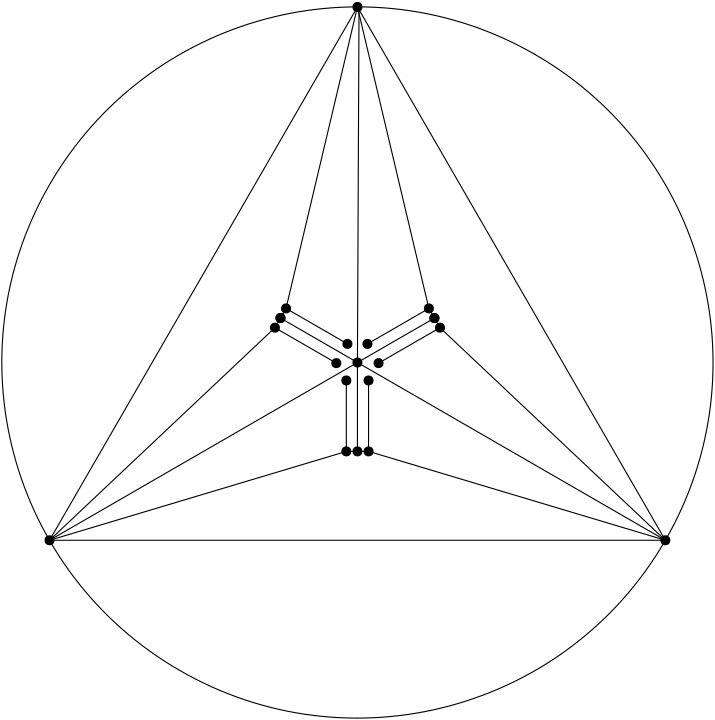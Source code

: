 <?xml version="1.0"?>
<!DOCTYPE ipe SYSTEM "ipe.dtd">
<ipe version="70005" creator="Ipe 7.1.4">
<info created="D:20140602185303" modified="D:20140602185336"/>
<ipestyle name="basic">
<symbol name="arrow/arc(spx)">
<path stroke="sym-stroke" fill="sym-stroke" pen="sym-pen">
0 0 m
-1 0.333 l
-1 -0.333 l
h
</path>
</symbol>
<symbol name="arrow/farc(spx)">
<path stroke="sym-stroke" fill="white" pen="sym-pen">
0 0 m
-1 0.333 l
-1 -0.333 l
h
</path>
</symbol>
<symbol name="mark/circle(sx)" transformations="translations">
<path fill="sym-stroke">
0.6 0 0 0.6 0 0 e
0.4 0 0 0.4 0 0 e
</path>
</symbol>
<symbol name="mark/disk(sx)" transformations="translations">
<path fill="sym-stroke">
0.6 0 0 0.6 0 0 e
</path>
</symbol>
<symbol name="mark/fdisk(sfx)" transformations="translations">
<group>
<path fill="sym-fill">
0.5 0 0 0.5 0 0 e
</path>
<path fill="sym-stroke" fillrule="eofill">
0.6 0 0 0.6 0 0 e
0.4 0 0 0.4 0 0 e
</path>
</group>
</symbol>
<symbol name="mark/box(sx)" transformations="translations">
<path fill="sym-stroke" fillrule="eofill">
-0.6 -0.6 m
0.6 -0.6 l
0.6 0.6 l
-0.6 0.6 l
h
-0.4 -0.4 m
0.4 -0.4 l
0.4 0.4 l
-0.4 0.4 l
h
</path>
</symbol>
<symbol name="mark/square(sx)" transformations="translations">
<path fill="sym-stroke">
-0.6 -0.6 m
0.6 -0.6 l
0.6 0.6 l
-0.6 0.6 l
h
</path>
</symbol>
<symbol name="mark/fsquare(sfx)" transformations="translations">
<group>
<path fill="sym-fill">
-0.5 -0.5 m
0.5 -0.5 l
0.5 0.5 l
-0.5 0.5 l
h
</path>
<path fill="sym-stroke" fillrule="eofill">
-0.6 -0.6 m
0.6 -0.6 l
0.6 0.6 l
-0.6 0.6 l
h
-0.4 -0.4 m
0.4 -0.4 l
0.4 0.4 l
-0.4 0.4 l
h
</path>
</group>
</symbol>
<symbol name="mark/cross(sx)" transformations="translations">
<group>
<path fill="sym-stroke">
-0.43 -0.57 m
0.57 0.43 l
0.43 0.57 l
-0.57 -0.43 l
h
</path>
<path fill="sym-stroke">
-0.43 0.57 m
0.57 -0.43 l
0.43 -0.57 l
-0.57 0.43 l
h
</path>
</group>
</symbol>
<symbol name="arrow/fnormal(spx)">
<path stroke="sym-stroke" fill="white" pen="sym-pen">
0 0 m
-1 0.333 l
-1 -0.333 l
h
</path>
</symbol>
<symbol name="arrow/pointed(spx)">
<path stroke="sym-stroke" fill="sym-stroke" pen="sym-pen">
0 0 m
-1 0.333 l
-0.8 0 l
-1 -0.333 l
h
</path>
</symbol>
<symbol name="arrow/fpointed(spx)">
<path stroke="sym-stroke" fill="white" pen="sym-pen">
0 0 m
-1 0.333 l
-0.8 0 l
-1 -0.333 l
h
</path>
</symbol>
<symbol name="arrow/linear(spx)">
<path stroke="sym-stroke" pen="sym-pen">
-1 0.333 m
0 0 l
-1 -0.333 l
</path>
</symbol>
<symbol name="arrow/fdouble(spx)">
<path stroke="sym-stroke" fill="white" pen="sym-pen">
0 0 m
-1 0.333 l
-1 -0.333 l
h
-1 0 m
-2 0.333 l
-2 -0.333 l
h
</path>
</symbol>
<symbol name="arrow/double(spx)">
<path stroke="sym-stroke" fill="sym-stroke" pen="sym-pen">
0 0 m
-1 0.333 l
-1 -0.333 l
h
-1 0 m
-2 0.333 l
-2 -0.333 l
h
</path>
</symbol>
<pen name="heavier" value="0.8"/>
<pen name="fat" value="1.2"/>
<pen name="ultrafat" value="2"/>
<symbolsize name="large" value="5"/>
<symbolsize name="small" value="2"/>
<symbolsize name="tiny" value="1.1"/>
<arrowsize name="large" value="10"/>
<arrowsize name="small" value="5"/>
<arrowsize name="tiny" value="3"/>
<color name="red" value="1 0 0"/>
<color name="green" value="0 1 0"/>
<color name="blue" value="0 0 1"/>
<color name="yellow" value="1 1 0"/>
<color name="orange" value="1 0.647 0"/>
<color name="gold" value="1 0.843 0"/>
<color name="purple" value="0.627 0.125 0.941"/>
<color name="gray" value="0.745"/>
<color name="brown" value="0.647 0.165 0.165"/>
<color name="navy" value="0 0 0.502"/>
<color name="pink" value="1 0.753 0.796"/>
<color name="seagreen" value="0.18 0.545 0.341"/>
<color name="turquoise" value="0.251 0.878 0.816"/>
<color name="violet" value="0.933 0.51 0.933"/>
<color name="darkblue" value="0 0 0.545"/>
<color name="darkcyan" value="0 0.545 0.545"/>
<color name="darkgray" value="0.663"/>
<color name="darkgreen" value="0 0.392 0"/>
<color name="darkmagenta" value="0.545 0 0.545"/>
<color name="darkorange" value="1 0.549 0"/>
<color name="darkred" value="0.545 0 0"/>
<color name="lightblue" value="0.678 0.847 0.902"/>
<color name="lightcyan" value="0.878 1 1"/>
<color name="lightgray" value="0.827"/>
<color name="lightgreen" value="0.565 0.933 0.565"/>
<color name="lightyellow" value="1 1 0.878"/>
<dashstyle name="dashed" value="[4] 0"/>
<dashstyle name="dotted" value="[1 3] 0"/>
<dashstyle name="dash dotted" value="[4 2 1 2] 0"/>
<dashstyle name="dash dot dotted" value="[4 2 1 2 1 2] 0"/>
<textsize name="large" value="\large"/>
<textsize name="Large" value="\Large"/>
<textsize name="LARGE" value="\LARGE"/>
<textsize name="huge" value="\huge"/>
<textsize name="Huge" value="\Huge"/>
<textsize name="small" value="\small"/>
<textsize name="footnote" value="\footnotesize"/>
<textsize name="tiny" value="\tiny"/>
<textstyle name="center" begin="\begin{center}" end="\end{center}"/>
<textstyle name="itemize" begin="\begin{itemize}" end="\end{itemize}"/>
<textstyle name="item" begin="\begin{itemize}\item{}" end="\end{itemize}"/>
<gridsize name="4 pts" value="4"/>
<gridsize name="8 pts (~3 mm)" value="8"/>
<gridsize name="16 pts (~6 mm)" value="16"/>
<gridsize name="32 pts (~12 mm)" value="32"/>
<gridsize name="10 pts (~3.5 mm)" value="10"/>
<gridsize name="20 pts (~7 mm)" value="20"/>
<gridsize name="14 pts (~5 mm)" value="14"/>
<gridsize name="28 pts (~10 mm)" value="28"/>
<gridsize name="56 pts (~20 mm)" value="56"/>
<anglesize name="90 deg" value="90"/>
<anglesize name="60 deg" value="60"/>
<anglesize name="45 deg" value="45"/>
<anglesize name="30 deg" value="30"/>
<anglesize name="22.5 deg" value="22.5"/>
<tiling name="falling" angle="-60" step="4" width="1"/>
<tiling name="rising" angle="30" step="4" width="1"/>
</ipestyle>
<page>
<layer name="alpha"/>
<view layers="alpha" active="alpha"/>
<path layer="alpha" matrix="0.866025 -0.5 0.5 0.866025 -285.703 213.744" stroke="black">
128 0 0 128 256 640 e
</path>
<path matrix="0.866025 -0.5 0.5 0.866025 -285.703 213.744" stroke="black">
384 640 m
192 750.851 l
192 529.149 l
h
</path>
<path matrix="0.866025 -0.5 0.5 0.866025 -285.703 213.744" stroke="black">
256 640 m
192 752 l
</path>
<path matrix="0.866025 -0.5 0.5 0.866025 -285.703 213.744" stroke="black">
256 640 m
384 640 l
</path>
<use matrix="-0.5 0.866025 -0.866025 -0.5 938.256 738.297" name="mark/disk(sx)" pos="256 608" size="normal" stroke="black"/>
<path stroke="black">
256 640 m
256 608 l
256 608 l
</path>
<path matrix="-0.5 0.866025 -0.866025 -0.5 938.256 738.297" stroke="black">
256 640 m
256 608 l
256 608 l
</path>
<path matrix="-0.5 -0.866025 0.866025 -0.5 -170.256 1181.7" stroke="black">
256 640 m
256 608 l
256 608 l
</path>
<use name="mark/disk(sx)" pos="228.287 656" size="normal" stroke="black"/>
<use name="mark/disk(sx)" pos="283.713 656" size="normal" stroke="black"/>
<use name="mark/disk(sx)" pos="256 768" size="normal" stroke="black"/>
<use name="mark/disk(sx)" pos="145.149 576" size="normal" stroke="black"/>
<use name="mark/disk(sx)" pos="366.851 576" size="normal" stroke="black"/>
<use name="mark/disk(sx)" pos="256 640" size="normal" stroke="black"/>
<path matrix="-0.5 0.866025 -0.866025 -0.5 938.256 738.297" stroke="black">
252 608 m
260 608 l
</path>
<use matrix="-0.5 0.866025 -0.866025 -0.5 938.256 738.297" name="mark/disk(sx)" pos="252 608" size="normal" stroke="black"/>
<use matrix="-0.5 0.866025 -0.866025 -0.5 938.256 738.297" name="mark/disk(sx)" pos="260 608" size="normal" stroke="black"/>
<use matrix="1 0.0000002 -0.0000002 1 0.00001227 -0.00043907" name="mark/disk(sx)" pos="256 608" size="normal" stroke="black"/>
<path matrix="1 0.0000002 -0.0000002 1 0.00001227 -0.00043907" stroke="black">
252 608 m
260 608 l
</path>
<use matrix="1 0.0000002 -0.0000002 1 0.00001227 -0.00043907" name="mark/disk(sx)" pos="252 608" size="normal" stroke="black"/>
<use matrix="1 0.0000002 -0.0000002 1 0.00001227 -0.00043907" name="mark/disk(sx)" pos="260 608" size="normal" stroke="black"/>
<use matrix="-0.5 -0.866026 0.866026 -0.5 -170.256 1181.7" name="mark/disk(sx)" pos="256 608" size="normal" stroke="black"/>
<path matrix="-0.5 -0.866026 0.866026 -0.5 -170.256 1181.7" stroke="black">
252 608 m
260 608 l
</path>
<use matrix="-0.5 -0.866026 0.866026 -0.5 -170.256 1181.7" name="mark/disk(sx)" pos="252 608" size="normal" stroke="black"/>
<use matrix="-0.5 -0.866026 0.866026 -0.5 -170.256 1181.7" name="mark/disk(sx)" pos="260 608" size="normal" stroke="black"/>
<path stroke="black">
226.287 652.536 m
145.149 576 l
</path>
<path stroke="black">
252 607.999 m
145.149 576 l
</path>
<path stroke="black">
256 640 m
145.149 576 l
</path>
<path stroke="black">
260 607.999 m
366.851 576 l
</path>
<path stroke="black">
285.713 652.536 m
366.851 576 l
</path>
<path stroke="black">
281.713 659.464 m
256 768 l
</path>
<path stroke="black">
230.287 659.465 m
256 768 l
</path>
<path stroke="black">
252 607.999 m
252 633.531 l
</path>
<path matrix="1 0 0 1 7.9998 0.00040081" stroke="black">
252 607.999 m
252 633.531 l
</path>
<use name="mark/disk(sx)" pos="252 633.531" size="normal" stroke="black"/>
<use name="mark/disk(sx)" pos="260 633.531" size="normal" stroke="black"/>
<path matrix="-0.5 0.866025 -0.866025 -0.5 938.255 738.297" stroke="black">
252 607.999 m
252 633.531 l
</path>
<path matrix="-0.5 -0.866025 0.866025 -0.5 -170.255 1181.7" stroke="black">
252 607.999 m
252 633.531 l
</path>
<path matrix="-0.5 -0.866025 0.866025 -0.5 -174.255 1174.77" stroke="black">
252 607.999 m
252 633.531 l
</path>
<use name="mark/disk(sx)" pos="263.601 639.77" size="normal" stroke="black"/>
<use name="mark/disk(sx)" pos="252.398 646.699" size="normal" stroke="black"/>
<use name="mark/disk(sx)" pos="248.399 639.768" size="normal" stroke="black"/>
<path matrix="-0.5 0.866025 -0.866025 -0.5 934.255 745.225" stroke="black">
252 607.999 m
252 633.531 l
</path>
<use name="mark/disk(sx)" pos="259.601 646.698" size="normal" stroke="black"/>
</page>
</ipe>
